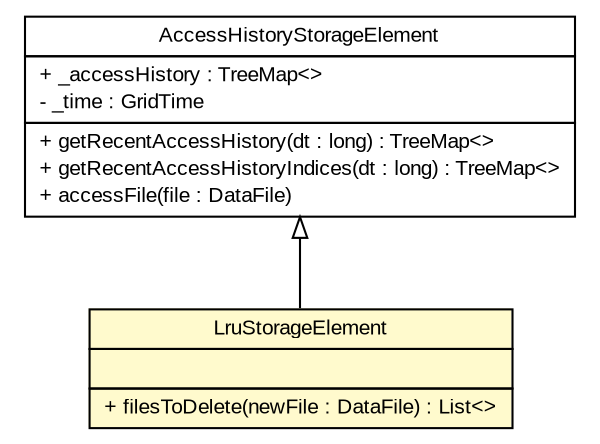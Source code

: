 #!/usr/local/bin/dot
#
# Class diagram 
# Generated by UMLGraph version R5_7_2-3-gee82a7 (http://www.umlgraph.org/)
#

digraph G {
	edge [fontname="arial",fontsize=10,labelfontname="arial",labelfontsize=10];
	node [fontname="arial",fontsize=10,shape=plaintext];
	nodesep=0.25;
	ranksep=0.5;
	// org.edg.data.replication.optorsim.optor.LruStorageElement
	c6134 [label=<<table title="org.edg.data.replication.optorsim.optor.LruStorageElement" border="0" cellborder="1" cellspacing="0" cellpadding="2" port="p" bgcolor="lemonChiffon" href="./LruStorageElement.html">
		<tr><td><table border="0" cellspacing="0" cellpadding="1">
<tr><td align="center" balign="center"> LruStorageElement </td></tr>
		</table></td></tr>
		<tr><td><table border="0" cellspacing="0" cellpadding="1">
<tr><td align="left" balign="left">  </td></tr>
		</table></td></tr>
		<tr><td><table border="0" cellspacing="0" cellpadding="1">
<tr><td align="left" balign="left"> + filesToDelete(newFile : DataFile) : List&lt;&gt; </td></tr>
		</table></td></tr>
		</table>>, URL="./LruStorageElement.html", fontname="arial", fontcolor="black", fontsize=10.0];
	// org.edg.data.replication.optorsim.optor.AccessHistoryStorageElement
	c6144 [label=<<table title="org.edg.data.replication.optorsim.optor.AccessHistoryStorageElement" border="0" cellborder="1" cellspacing="0" cellpadding="2" port="p" href="./AccessHistoryStorageElement.html">
		<tr><td><table border="0" cellspacing="0" cellpadding="1">
<tr><td align="center" balign="center"> AccessHistoryStorageElement </td></tr>
		</table></td></tr>
		<tr><td><table border="0" cellspacing="0" cellpadding="1">
<tr><td align="left" balign="left"> + _accessHistory : TreeMap&lt;&gt; </td></tr>
<tr><td align="left" balign="left"> - _time : GridTime </td></tr>
		</table></td></tr>
		<tr><td><table border="0" cellspacing="0" cellpadding="1">
<tr><td align="left" balign="left"> + getRecentAccessHistory(dt : long) : TreeMap&lt;&gt; </td></tr>
<tr><td align="left" balign="left"> + getRecentAccessHistoryIndices(dt : long) : TreeMap&lt;&gt; </td></tr>
<tr><td align="left" balign="left"> + accessFile(file : DataFile) </td></tr>
		</table></td></tr>
		</table>>, URL="./AccessHistoryStorageElement.html", fontname="arial", fontcolor="black", fontsize=10.0];
	//org.edg.data.replication.optorsim.optor.LruStorageElement extends org.edg.data.replication.optorsim.optor.AccessHistoryStorageElement
	c6144:p -> c6134:p [dir=back,arrowtail=empty];
}

